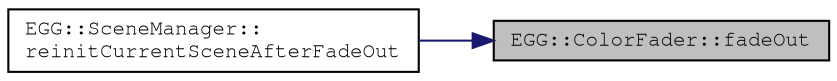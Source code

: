 digraph "EGG::ColorFader::fadeOut"
{
 // LATEX_PDF_SIZE
  edge [fontname="FreeMono",fontsize="10",labelfontname="FreeMono",labelfontsize="10"];
  node [fontname="FreeMono",fontsize="10",shape=record];
  rankdir="RL";
  Node1 [label="EGG::ColorFader::fadeOut",height=0.2,width=0.4,color="black", fillcolor="grey75", style="filled", fontcolor="black",tooltip="Fade out from no-obstruction."];
  Node1 -> Node2 [dir="back",color="midnightblue",fontsize="10",style="solid",fontname="FreeMono"];
  Node2 [label="EGG::SceneManager::\lreinitCurrentSceneAfterFadeOut",height=0.2,width=0.4,color="black", fillcolor="white", style="filled",URL="$class_e_g_g_1_1_scene_manager.html#af54800ce4da0beb43a62bec5b97b4a57",tooltip="Fade out, and set the status flag to reinitialize the current scene the next frame."];
}
